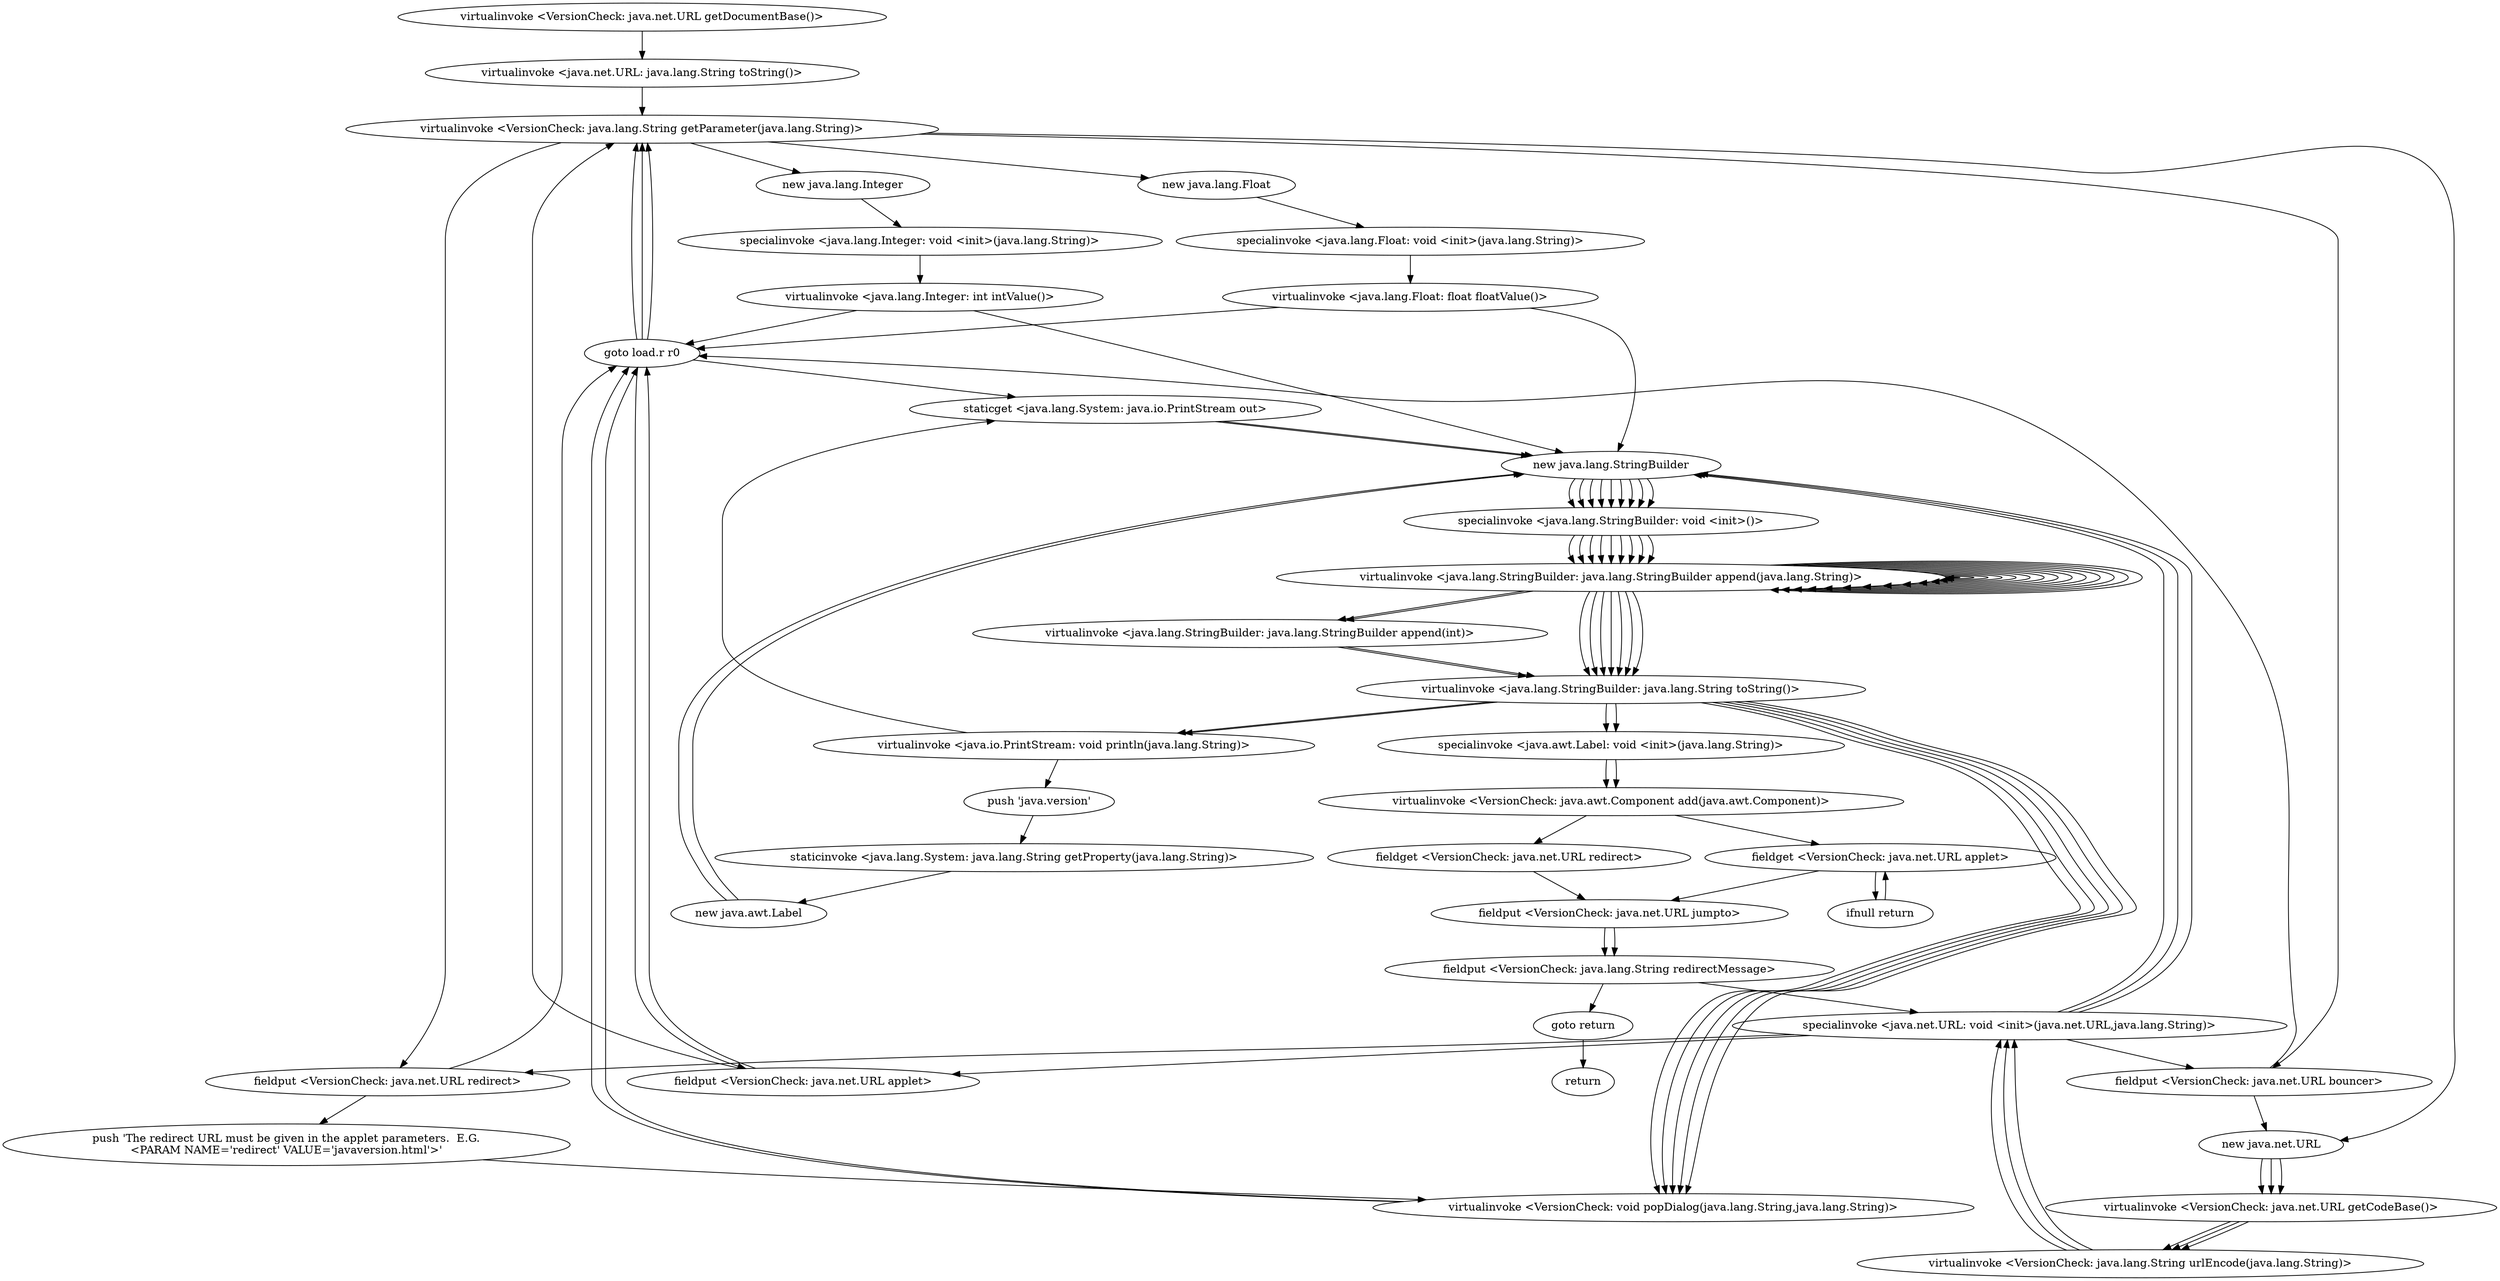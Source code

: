 digraph "" {
"virtualinvoke <VersionCheck: java.net.URL getDocumentBase()>";
 "virtualinvoke <VersionCheck: java.net.URL getDocumentBase()>"->"virtualinvoke <java.net.URL: java.lang.String toString()>";
 "virtualinvoke <java.net.URL: java.lang.String toString()>"->"virtualinvoke <VersionCheck: java.lang.String getParameter(java.lang.String)>";
 "virtualinvoke <VersionCheck: java.lang.String getParameter(java.lang.String)>"->"new java.lang.Float";
 "new java.lang.Float"->"specialinvoke <java.lang.Float: void <init>(java.lang.String)>";
 "specialinvoke <java.lang.Float: void <init>(java.lang.String)>"->"virtualinvoke <java.lang.Float: float floatValue()>";
 "virtualinvoke <java.lang.Float: float floatValue()>"->"goto load.r r0";
 "goto load.r r0"->"virtualinvoke <VersionCheck: java.lang.String getParameter(java.lang.String)>";
 "virtualinvoke <VersionCheck: java.lang.String getParameter(java.lang.String)>"->"fieldput <VersionCheck: java.net.URL redirect>";
 "fieldput <VersionCheck: java.net.URL redirect>"->"push 'The redirect URL must be given in the applet parameters.  E.G.\n<PARAM NAME=\'redirect\' VALUE=\'javaversion.html\'>'";
 "push 'The redirect URL must be given in the applet parameters.  E.G.\n<PARAM NAME=\'redirect\' VALUE=\'javaversion.html\'>'"->"virtualinvoke <VersionCheck: void popDialog(java.lang.String,java.lang.String)>";
 "virtualinvoke <VersionCheck: void popDialog(java.lang.String,java.lang.String)>"->"goto load.r r0";
 "goto load.r r0"->"fieldput <VersionCheck: java.net.URL applet>";
 "fieldput <VersionCheck: java.net.URL applet>"->"virtualinvoke <VersionCheck: java.lang.String getParameter(java.lang.String)>";
 "virtualinvoke <VersionCheck: java.lang.String getParameter(java.lang.String)>"->"new java.net.URL";
 "new java.net.URL"->"virtualinvoke <VersionCheck: java.net.URL getCodeBase()>";
 "virtualinvoke <VersionCheck: java.net.URL getCodeBase()>"->"virtualinvoke <VersionCheck: java.lang.String urlEncode(java.lang.String)>";
 "virtualinvoke <VersionCheck: java.lang.String urlEncode(java.lang.String)>"->"specialinvoke <java.net.URL: void <init>(java.net.URL,java.lang.String)>";
 "specialinvoke <java.net.URL: void <init>(java.net.URL,java.lang.String)>"->"fieldput <VersionCheck: java.net.URL applet>";
 "fieldput <VersionCheck: java.net.URL applet>"->"goto load.r r0";
 "goto load.r r0"->"virtualinvoke <VersionCheck: java.lang.String getParameter(java.lang.String)>";
 "virtualinvoke <VersionCheck: java.lang.String getParameter(java.lang.String)>"->"new java.lang.Integer";
 "new java.lang.Integer"->"specialinvoke <java.lang.Integer: void <init>(java.lang.String)>";
 "specialinvoke <java.lang.Integer: void <init>(java.lang.String)>"->"virtualinvoke <java.lang.Integer: int intValue()>";
 "virtualinvoke <java.lang.Integer: int intValue()>"->"goto load.r r0";
 "goto load.r r0"->"virtualinvoke <VersionCheck: java.lang.String getParameter(java.lang.String)>";
 "virtualinvoke <VersionCheck: java.lang.String getParameter(java.lang.String)>"->"fieldput <VersionCheck: java.net.URL bouncer>";
 "fieldput <VersionCheck: java.net.URL bouncer>"->"new java.net.URL";
 "new java.net.URL"->"virtualinvoke <VersionCheck: java.net.URL getCodeBase()>";
 "virtualinvoke <VersionCheck: java.net.URL getCodeBase()>"->"virtualinvoke <VersionCheck: java.lang.String urlEncode(java.lang.String)>";
 "virtualinvoke <VersionCheck: java.lang.String urlEncode(java.lang.String)>"->"specialinvoke <java.net.URL: void <init>(java.net.URL,java.lang.String)>";
 "specialinvoke <java.net.URL: void <init>(java.net.URL,java.lang.String)>"->"fieldput <VersionCheck: java.net.URL bouncer>";
 "fieldput <VersionCheck: java.net.URL bouncer>"->"goto load.r r0";
 "goto load.r r0"->"staticget <java.lang.System: java.io.PrintStream out>";
 "staticget <java.lang.System: java.io.PrintStream out>"->"new java.lang.StringBuilder";
 "new java.lang.StringBuilder"->"specialinvoke <java.lang.StringBuilder: void <init>()>";
 "specialinvoke <java.lang.StringBuilder: void <init>()>"->"virtualinvoke <java.lang.StringBuilder: java.lang.StringBuilder append(java.lang.String)>";
 "virtualinvoke <java.lang.StringBuilder: java.lang.StringBuilder append(java.lang.String)>"->"virtualinvoke <java.lang.StringBuilder: java.lang.StringBuilder append(int)>";
 "virtualinvoke <java.lang.StringBuilder: java.lang.StringBuilder append(int)>"->"virtualinvoke <java.lang.StringBuilder: java.lang.String toString()>";
 "virtualinvoke <java.lang.StringBuilder: java.lang.String toString()>"->"virtualinvoke <java.io.PrintStream: void println(java.lang.String)>";
 "virtualinvoke <java.io.PrintStream: void println(java.lang.String)>"->"staticget <java.lang.System: java.io.PrintStream out>";
 "staticget <java.lang.System: java.io.PrintStream out>"->"new java.lang.StringBuilder";
 "new java.lang.StringBuilder"->"specialinvoke <java.lang.StringBuilder: void <init>()>";
 "specialinvoke <java.lang.StringBuilder: void <init>()>"->"virtualinvoke <java.lang.StringBuilder: java.lang.StringBuilder append(java.lang.String)>";
 "virtualinvoke <java.lang.StringBuilder: java.lang.StringBuilder append(java.lang.String)>"->"virtualinvoke <java.lang.StringBuilder: java.lang.StringBuilder append(int)>";
 "virtualinvoke <java.lang.StringBuilder: java.lang.StringBuilder append(int)>"->"virtualinvoke <java.lang.StringBuilder: java.lang.String toString()>";
 "virtualinvoke <java.lang.StringBuilder: java.lang.String toString()>"->"virtualinvoke <java.io.PrintStream: void println(java.lang.String)>";
 "virtualinvoke <java.io.PrintStream: void println(java.lang.String)>"->"push 'java.version'";
 "push 'java.version'"->"staticinvoke <java.lang.System: java.lang.String getProperty(java.lang.String)>";
 "staticinvoke <java.lang.System: java.lang.String getProperty(java.lang.String)>"->"new java.awt.Label";
 "new java.awt.Label"->"new java.lang.StringBuilder";
 "new java.lang.StringBuilder"->"specialinvoke <java.lang.StringBuilder: void <init>()>";
 "specialinvoke <java.lang.StringBuilder: void <init>()>"->"virtualinvoke <java.lang.StringBuilder: java.lang.StringBuilder append(java.lang.String)>";
 "virtualinvoke <java.lang.StringBuilder: java.lang.StringBuilder append(java.lang.String)>"->"virtualinvoke <java.lang.StringBuilder: java.lang.StringBuilder append(java.lang.String)>";
 "virtualinvoke <java.lang.StringBuilder: java.lang.StringBuilder append(java.lang.String)>"->"virtualinvoke <java.lang.StringBuilder: java.lang.StringBuilder append(java.lang.String)>";
 "virtualinvoke <java.lang.StringBuilder: java.lang.StringBuilder append(java.lang.String)>"->"virtualinvoke <java.lang.StringBuilder: java.lang.String toString()>";
 "virtualinvoke <java.lang.StringBuilder: java.lang.String toString()>"->"specialinvoke <java.awt.Label: void <init>(java.lang.String)>";
 "specialinvoke <java.awt.Label: void <init>(java.lang.String)>"->"virtualinvoke <VersionCheck: java.awt.Component add(java.awt.Component)>";
 "virtualinvoke <VersionCheck: java.awt.Component add(java.awt.Component)>"->"fieldget <VersionCheck: java.net.URL redirect>";
 "fieldget <VersionCheck: java.net.URL redirect>"->"fieldput <VersionCheck: java.net.URL jumpto>";
 "fieldput <VersionCheck: java.net.URL jumpto>"->"fieldput <VersionCheck: java.lang.String redirectMessage>";
 "fieldput <VersionCheck: java.lang.String redirectMessage>"->"goto return";
 "goto return"->"return";
"new java.awt.Label";
 "new java.awt.Label"->"new java.lang.StringBuilder";
 "new java.lang.StringBuilder"->"specialinvoke <java.lang.StringBuilder: void <init>()>";
 "specialinvoke <java.lang.StringBuilder: void <init>()>"->"virtualinvoke <java.lang.StringBuilder: java.lang.StringBuilder append(java.lang.String)>";
 "virtualinvoke <java.lang.StringBuilder: java.lang.StringBuilder append(java.lang.String)>"->"virtualinvoke <java.lang.StringBuilder: java.lang.StringBuilder append(java.lang.String)>";
 "virtualinvoke <java.lang.StringBuilder: java.lang.StringBuilder append(java.lang.String)>"->"virtualinvoke <java.lang.StringBuilder: java.lang.StringBuilder append(java.lang.String)>";
 "virtualinvoke <java.lang.StringBuilder: java.lang.StringBuilder append(java.lang.String)>"->"virtualinvoke <java.lang.StringBuilder: java.lang.String toString()>";
 "virtualinvoke <java.lang.StringBuilder: java.lang.String toString()>"->"specialinvoke <java.awt.Label: void <init>(java.lang.String)>";
 "specialinvoke <java.awt.Label: void <init>(java.lang.String)>"->"virtualinvoke <VersionCheck: java.awt.Component add(java.awt.Component)>";
 "virtualinvoke <VersionCheck: java.awt.Component add(java.awt.Component)>"->"fieldget <VersionCheck: java.net.URL applet>";
 "fieldget <VersionCheck: java.net.URL applet>"->"ifnull return";
 "ifnull return"->"fieldget <VersionCheck: java.net.URL applet>";
 "fieldget <VersionCheck: java.net.URL applet>"->"fieldput <VersionCheck: java.net.URL jumpto>";
 "fieldput <VersionCheck: java.net.URL jumpto>"->"fieldput <VersionCheck: java.lang.String redirectMessage>";
 "fieldput <VersionCheck: java.lang.String redirectMessage>"-> "specialinvoke <java.net.URL: void <init>(java.net.URL,java.lang.String)>"->"new java.lang.StringBuilder";
 "new java.lang.StringBuilder"->"specialinvoke <java.lang.StringBuilder: void <init>()>";
 "specialinvoke <java.lang.StringBuilder: void <init>()>"->"virtualinvoke <java.lang.StringBuilder: java.lang.StringBuilder append(java.lang.String)>";
 "virtualinvoke <java.lang.StringBuilder: java.lang.StringBuilder append(java.lang.String)>"->"virtualinvoke <java.lang.StringBuilder: java.lang.StringBuilder append(java.lang.String)>";
 "virtualinvoke <java.lang.StringBuilder: java.lang.StringBuilder append(java.lang.String)>"->"virtualinvoke <java.lang.StringBuilder: java.lang.StringBuilder append(java.lang.String)>";
 "virtualinvoke <java.lang.StringBuilder: java.lang.StringBuilder append(java.lang.String)>"->"virtualinvoke <java.lang.StringBuilder: java.lang.String toString()>";
 "virtualinvoke <java.lang.StringBuilder: java.lang.String toString()>"->"virtualinvoke <VersionCheck: void popDialog(java.lang.String,java.lang.String)>";
 "virtualinvoke <java.lang.Integer: int intValue()>"->"new java.lang.StringBuilder";
 "new java.lang.StringBuilder"->"specialinvoke <java.lang.StringBuilder: void <init>()>";
 "specialinvoke <java.lang.StringBuilder: void <init>()>"->"virtualinvoke <java.lang.StringBuilder: java.lang.StringBuilder append(java.lang.String)>";
 "virtualinvoke <java.lang.StringBuilder: java.lang.StringBuilder append(java.lang.String)>"->"virtualinvoke <java.lang.StringBuilder: java.lang.StringBuilder append(java.lang.String)>";
 "virtualinvoke <java.lang.StringBuilder: java.lang.StringBuilder append(java.lang.String)>"->"virtualinvoke <java.lang.StringBuilder: java.lang.StringBuilder append(java.lang.String)>";
 "virtualinvoke <java.lang.StringBuilder: java.lang.StringBuilder append(java.lang.String)>"->"virtualinvoke <java.lang.StringBuilder: java.lang.String toString()>";
 "virtualinvoke <java.lang.StringBuilder: java.lang.String toString()>"->"virtualinvoke <VersionCheck: void popDialog(java.lang.String,java.lang.String)>";
 "specialinvoke <java.net.URL: void <init>(java.net.URL,java.lang.String)>"->"new java.lang.StringBuilder";
 "new java.lang.StringBuilder"->"specialinvoke <java.lang.StringBuilder: void <init>()>";
 "specialinvoke <java.lang.StringBuilder: void <init>()>"->"virtualinvoke <java.lang.StringBuilder: java.lang.StringBuilder append(java.lang.String)>";
 "virtualinvoke <java.lang.StringBuilder: java.lang.StringBuilder append(java.lang.String)>"->"virtualinvoke <java.lang.StringBuilder: java.lang.StringBuilder append(java.lang.String)>";
 "virtualinvoke <java.lang.StringBuilder: java.lang.StringBuilder append(java.lang.String)>"->"virtualinvoke <java.lang.StringBuilder: java.lang.StringBuilder append(java.lang.String)>";
 "virtualinvoke <java.lang.StringBuilder: java.lang.StringBuilder append(java.lang.String)>"->"virtualinvoke <java.lang.StringBuilder: java.lang.String toString()>";
 "virtualinvoke <java.lang.StringBuilder: java.lang.String toString()>"->"virtualinvoke <VersionCheck: void popDialog(java.lang.String,java.lang.String)>";
"new java.net.URL";
 "new java.net.URL"->"virtualinvoke <VersionCheck: java.net.URL getCodeBase()>";
 "virtualinvoke <VersionCheck: java.net.URL getCodeBase()>"->"virtualinvoke <VersionCheck: java.lang.String urlEncode(java.lang.String)>";
 "virtualinvoke <VersionCheck: java.lang.String urlEncode(java.lang.String)>"->"specialinvoke <java.net.URL: void <init>(java.net.URL,java.lang.String)>";
 "specialinvoke <java.net.URL: void <init>(java.net.URL,java.lang.String)>"->"fieldput <VersionCheck: java.net.URL redirect>";
 "fieldput <VersionCheck: java.net.URL redirect>"->"goto load.r r0";
 "specialinvoke <java.net.URL: void <init>(java.net.URL,java.lang.String)>"->"new java.lang.StringBuilder";
 "new java.lang.StringBuilder"->"specialinvoke <java.lang.StringBuilder: void <init>()>";
 "specialinvoke <java.lang.StringBuilder: void <init>()>"->"virtualinvoke <java.lang.StringBuilder: java.lang.StringBuilder append(java.lang.String)>";
 "virtualinvoke <java.lang.StringBuilder: java.lang.StringBuilder append(java.lang.String)>"->"virtualinvoke <java.lang.StringBuilder: java.lang.StringBuilder append(java.lang.String)>";
 "virtualinvoke <java.lang.StringBuilder: java.lang.StringBuilder append(java.lang.String)>"->"virtualinvoke <java.lang.StringBuilder: java.lang.StringBuilder append(java.lang.String)>";
 "virtualinvoke <java.lang.StringBuilder: java.lang.StringBuilder append(java.lang.String)>"->"virtualinvoke <java.lang.StringBuilder: java.lang.String toString()>";
 "virtualinvoke <java.lang.StringBuilder: java.lang.String toString()>"->"virtualinvoke <VersionCheck: void popDialog(java.lang.String,java.lang.String)>";
 "virtualinvoke <java.lang.Float: float floatValue()>"->"new java.lang.StringBuilder";
 "new java.lang.StringBuilder"->"specialinvoke <java.lang.StringBuilder: void <init>()>";
 "specialinvoke <java.lang.StringBuilder: void <init>()>"->"virtualinvoke <java.lang.StringBuilder: java.lang.StringBuilder append(java.lang.String)>";
 "virtualinvoke <java.lang.StringBuilder: java.lang.StringBuilder append(java.lang.String)>"->"virtualinvoke <java.lang.StringBuilder: java.lang.StringBuilder append(java.lang.String)>";
 "virtualinvoke <java.lang.StringBuilder: java.lang.StringBuilder append(java.lang.String)>"->"virtualinvoke <java.lang.StringBuilder: java.lang.StringBuilder append(java.lang.String)>";
 "virtualinvoke <java.lang.StringBuilder: java.lang.StringBuilder append(java.lang.String)>"->"virtualinvoke <java.lang.StringBuilder: java.lang.String toString()>";
 "virtualinvoke <java.lang.StringBuilder: java.lang.String toString()>"->"virtualinvoke <VersionCheck: void popDialog(java.lang.String,java.lang.String)>";
 "virtualinvoke <VersionCheck: void popDialog(java.lang.String,java.lang.String)>"->"goto load.r r0";
"virtualinvoke <VersionCheck: void popDialog(java.lang.String,java.lang.String)>";
}
